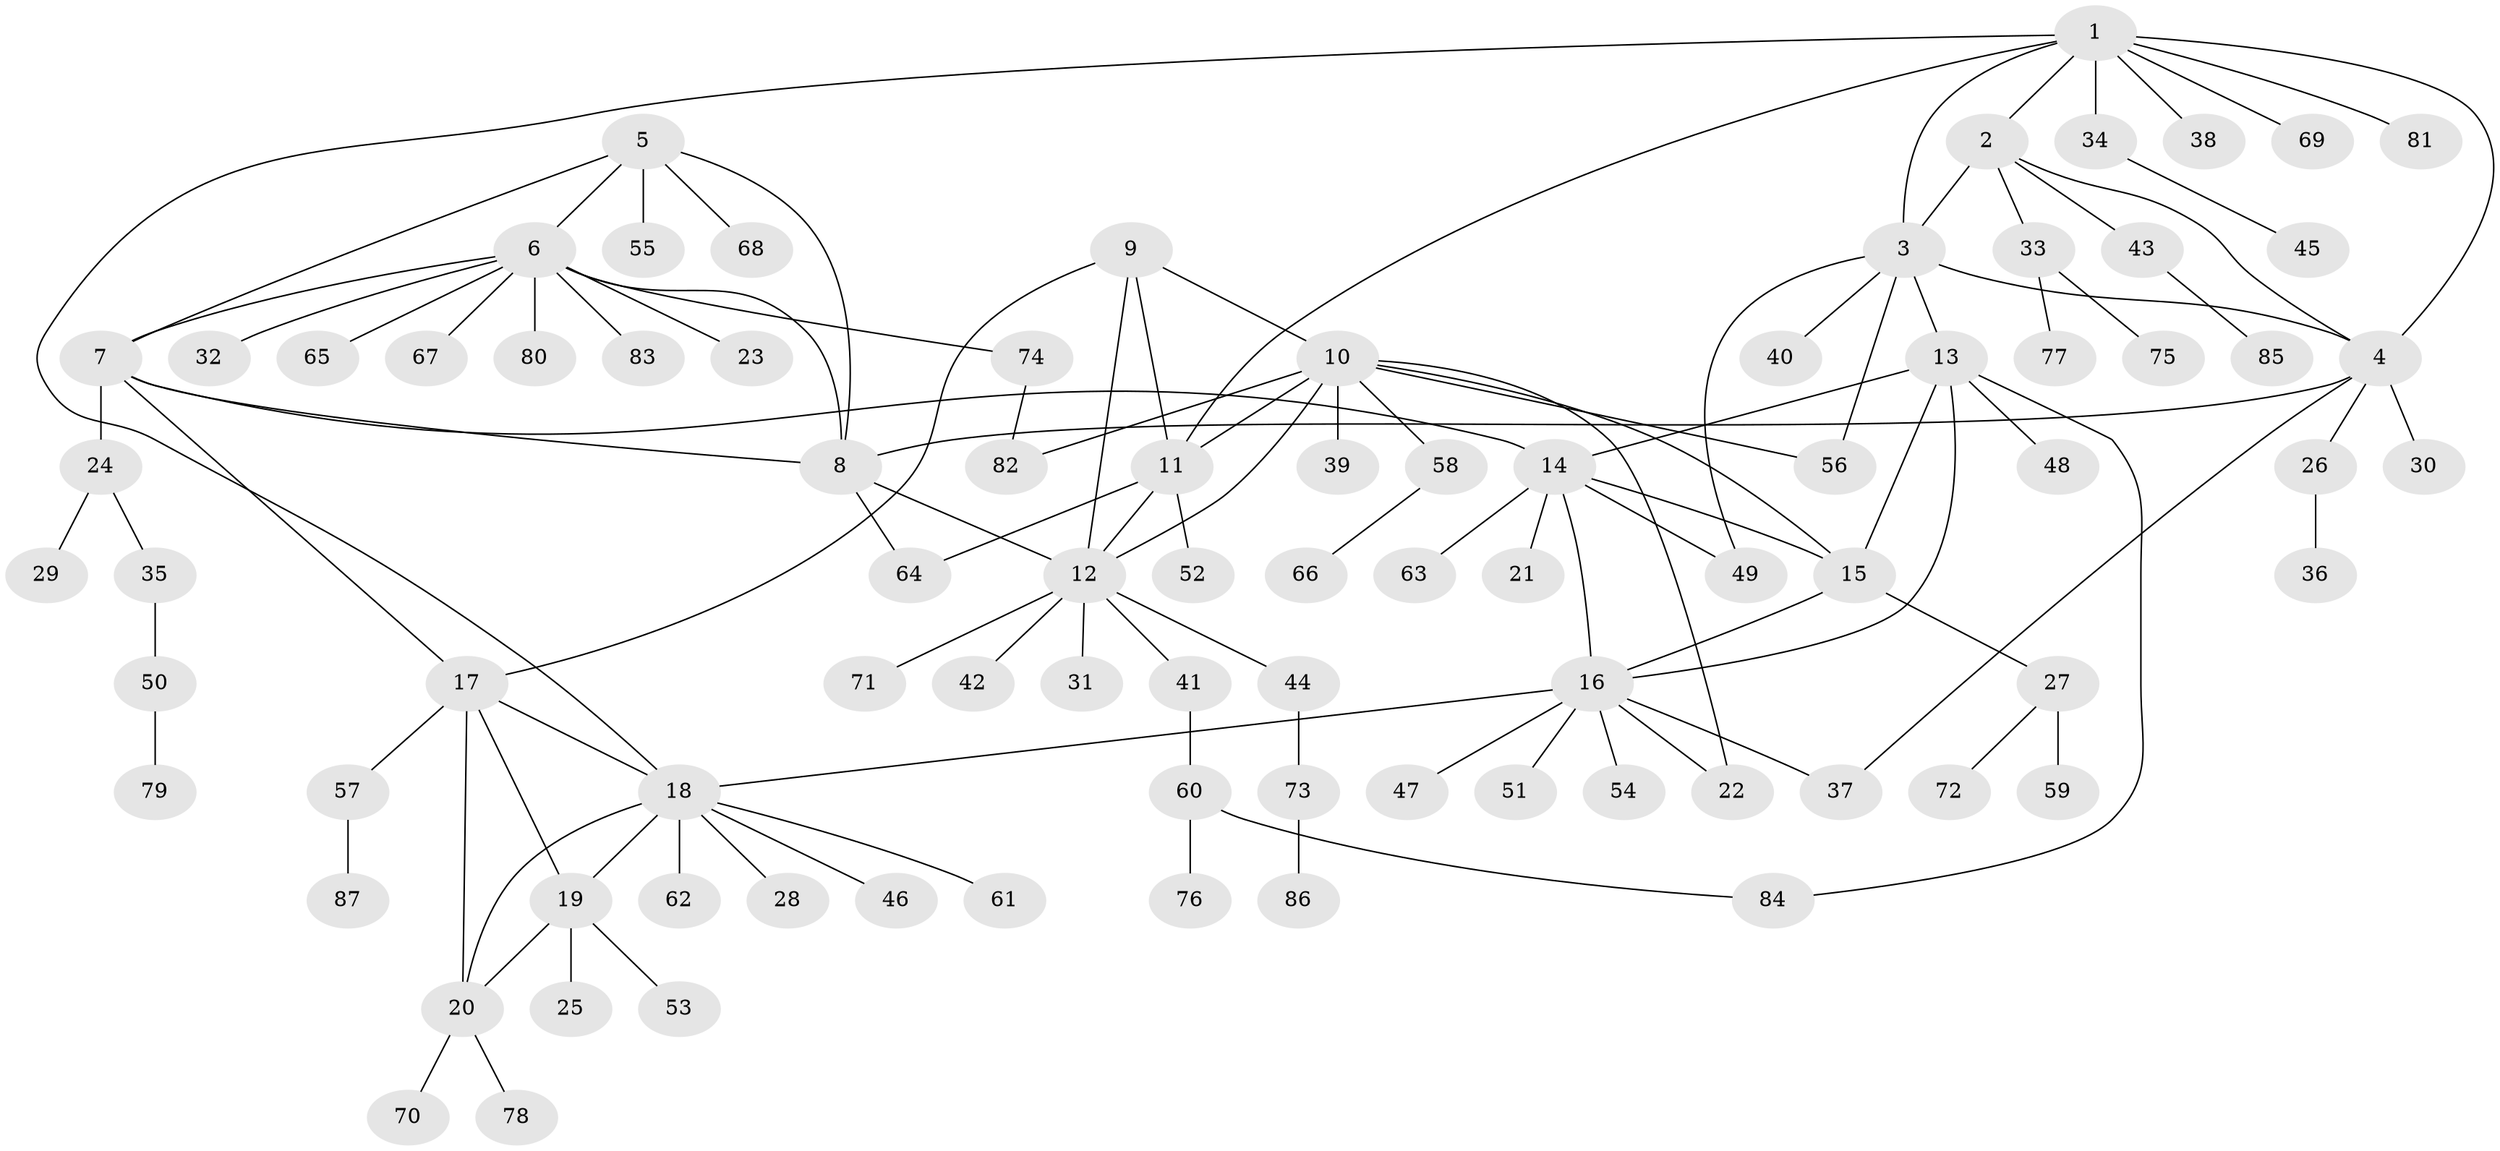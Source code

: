 // Generated by graph-tools (version 1.1) at 2025/50/03/09/25 03:50:27]
// undirected, 87 vertices, 114 edges
graph export_dot {
graph [start="1"]
  node [color=gray90,style=filled];
  1;
  2;
  3;
  4;
  5;
  6;
  7;
  8;
  9;
  10;
  11;
  12;
  13;
  14;
  15;
  16;
  17;
  18;
  19;
  20;
  21;
  22;
  23;
  24;
  25;
  26;
  27;
  28;
  29;
  30;
  31;
  32;
  33;
  34;
  35;
  36;
  37;
  38;
  39;
  40;
  41;
  42;
  43;
  44;
  45;
  46;
  47;
  48;
  49;
  50;
  51;
  52;
  53;
  54;
  55;
  56;
  57;
  58;
  59;
  60;
  61;
  62;
  63;
  64;
  65;
  66;
  67;
  68;
  69;
  70;
  71;
  72;
  73;
  74;
  75;
  76;
  77;
  78;
  79;
  80;
  81;
  82;
  83;
  84;
  85;
  86;
  87;
  1 -- 2;
  1 -- 3;
  1 -- 4;
  1 -- 11;
  1 -- 18;
  1 -- 34;
  1 -- 38;
  1 -- 69;
  1 -- 81;
  2 -- 3;
  2 -- 4;
  2 -- 33;
  2 -- 43;
  3 -- 4;
  3 -- 13;
  3 -- 40;
  3 -- 49;
  3 -- 56;
  4 -- 8;
  4 -- 26;
  4 -- 30;
  4 -- 37;
  5 -- 6;
  5 -- 7;
  5 -- 8;
  5 -- 55;
  5 -- 68;
  6 -- 7;
  6 -- 8;
  6 -- 23;
  6 -- 32;
  6 -- 65;
  6 -- 67;
  6 -- 74;
  6 -- 80;
  6 -- 83;
  7 -- 8;
  7 -- 14;
  7 -- 17;
  7 -- 24;
  8 -- 12;
  8 -- 64;
  9 -- 10;
  9 -- 11;
  9 -- 12;
  9 -- 17;
  10 -- 11;
  10 -- 12;
  10 -- 15;
  10 -- 22;
  10 -- 39;
  10 -- 56;
  10 -- 58;
  10 -- 82;
  11 -- 12;
  11 -- 52;
  11 -- 64;
  12 -- 31;
  12 -- 41;
  12 -- 42;
  12 -- 44;
  12 -- 71;
  13 -- 14;
  13 -- 15;
  13 -- 16;
  13 -- 48;
  13 -- 84;
  14 -- 15;
  14 -- 16;
  14 -- 21;
  14 -- 49;
  14 -- 63;
  15 -- 16;
  15 -- 27;
  16 -- 18;
  16 -- 22;
  16 -- 37;
  16 -- 47;
  16 -- 51;
  16 -- 54;
  17 -- 18;
  17 -- 19;
  17 -- 20;
  17 -- 57;
  18 -- 19;
  18 -- 20;
  18 -- 28;
  18 -- 46;
  18 -- 61;
  18 -- 62;
  19 -- 20;
  19 -- 25;
  19 -- 53;
  20 -- 70;
  20 -- 78;
  24 -- 29;
  24 -- 35;
  26 -- 36;
  27 -- 59;
  27 -- 72;
  33 -- 75;
  33 -- 77;
  34 -- 45;
  35 -- 50;
  41 -- 60;
  43 -- 85;
  44 -- 73;
  50 -- 79;
  57 -- 87;
  58 -- 66;
  60 -- 76;
  60 -- 84;
  73 -- 86;
  74 -- 82;
}
